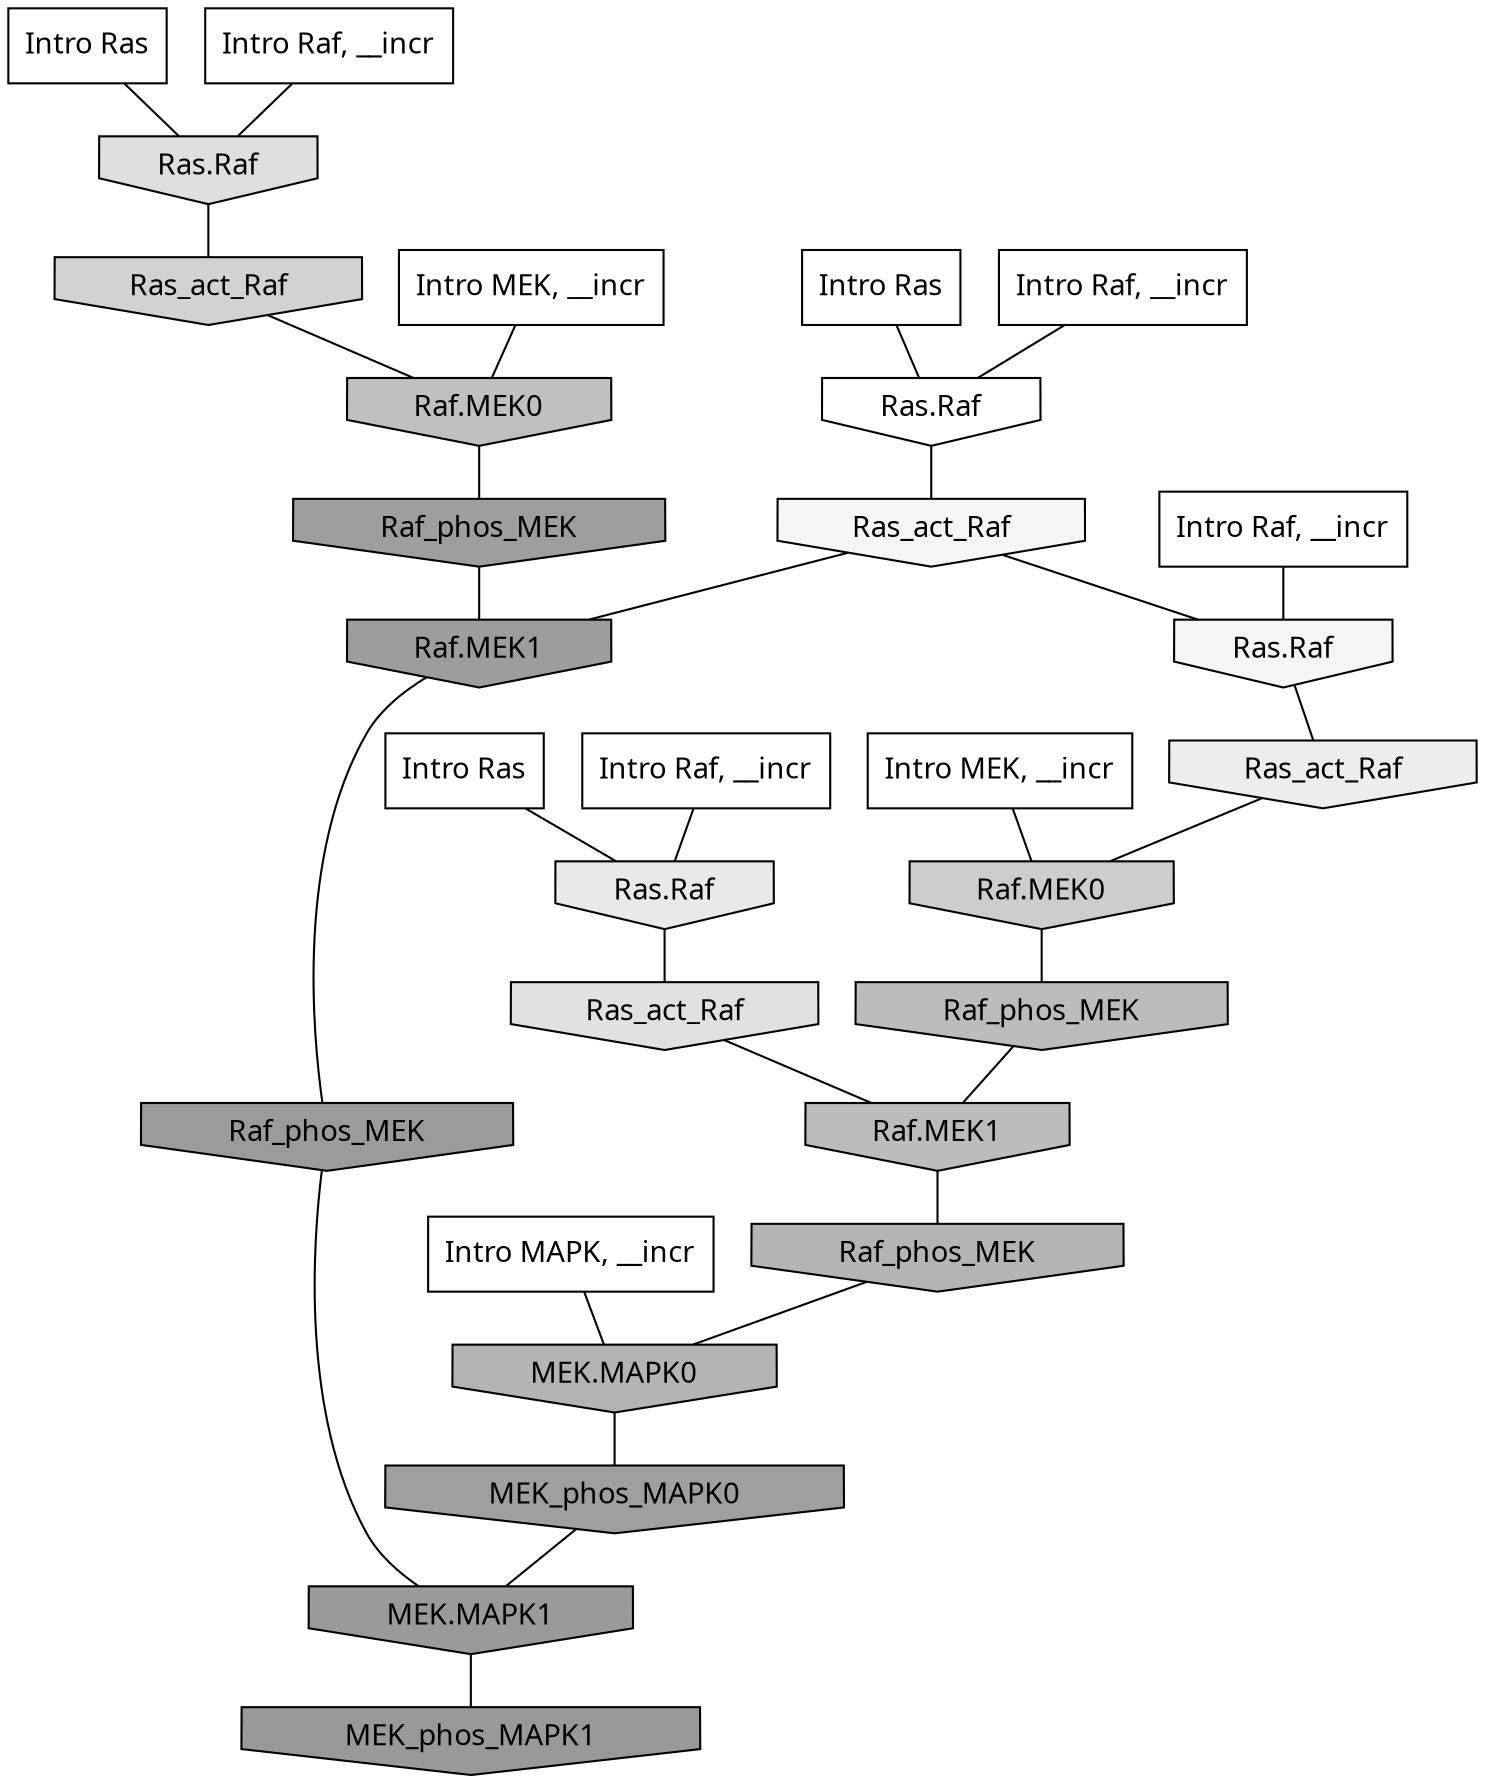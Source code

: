 digraph G{
  rankdir="TB";
  ranksep=0.30;
  node [fontname="CMU Serif"];
  edge [fontname="CMU Serif"];
  
  1 [label="Intro Ras", shape=rectangle, style=filled, fillcolor="0.000 0.000 1.000"]
  
  10 [label="Intro Ras", shape=rectangle, style=filled, fillcolor="0.000 0.000 1.000"]
  
  23 [label="Intro Ras", shape=rectangle, style=filled, fillcolor="0.000 0.000 1.000"]
  
  420 [label="Intro Raf, __incr", shape=rectangle, style=filled, fillcolor="0.000 0.000 1.000"]
  
  837 [label="Intro Raf, __incr", shape=rectangle, style=filled, fillcolor="0.000 0.000 1.000"]
  
  975 [label="Intro Raf, __incr", shape=rectangle, style=filled, fillcolor="0.000 0.000 1.000"]
  
  1096 [label="Intro Raf, __incr", shape=rectangle, style=filled, fillcolor="0.000 0.000 1.000"]
  
  1782 [label="Intro MEK, __incr", shape=rectangle, style=filled, fillcolor="0.000 0.000 1.000"]
  
  1841 [label="Intro MEK, __incr", shape=rectangle, style=filled, fillcolor="0.000 0.000 1.000"]
  
  2111 [label="Intro MAPK, __incr", shape=rectangle, style=filled, fillcolor="0.000 0.000 1.000"]
  
  3236 [label="Ras.Raf", shape=invhouse, style=filled, fillcolor="0.000 0.000 1.000"]
  
  3581 [label="Ras_act_Raf", shape=invhouse, style=filled, fillcolor="0.000 0.000 0.959"]
  
  3583 [label="Ras.Raf", shape=invhouse, style=filled, fillcolor="0.000 0.000 0.959"]
  
  3948 [label="Ras_act_Raf", shape=invhouse, style=filled, fillcolor="0.000 0.000 0.927"]
  
  4199 [label="Ras.Raf", shape=invhouse, style=filled, fillcolor="0.000 0.000 0.911"]
  
  4665 [label="Ras_act_Raf", shape=invhouse, style=filled, fillcolor="0.000 0.000 0.879"]
  
  4758 [label="Ras.Raf", shape=invhouse, style=filled, fillcolor="0.000 0.000 0.874"]
  
  5634 [label="Ras_act_Raf", shape=invhouse, style=filled, fillcolor="0.000 0.000 0.821"]
  
  5975 [label="Raf.MEK0", shape=invhouse, style=filled, fillcolor="0.000 0.000 0.804"]
  
  7248 [label="Raf.MEK0", shape=invhouse, style=filled, fillcolor="0.000 0.000 0.752"]
  
  7675 [label="Raf_phos_MEK", shape=invhouse, style=filled, fillcolor="0.000 0.000 0.738"]
  
  7743 [label="Raf.MEK1", shape=invhouse, style=filled, fillcolor="0.000 0.000 0.736"]
  
  8699 [label="Raf_phos_MEK", shape=invhouse, style=filled, fillcolor="0.000 0.000 0.707"]
  
  8701 [label="MEK.MAPK0", shape=invhouse, style=filled, fillcolor="0.000 0.000 0.707"]
  
  12705 [label="MEK_phos_MAPK0", shape=invhouse, style=filled, fillcolor="0.000 0.000 0.623"]
  
  13070 [label="Raf_phos_MEK", shape=invhouse, style=filled, fillcolor="0.000 0.000 0.618"]
  
  13268 [label="Raf.MEK1", shape=invhouse, style=filled, fillcolor="0.000 0.000 0.614"]
  
  13655 [label="Raf_phos_MEK", shape=invhouse, style=filled, fillcolor="0.000 0.000 0.608"]
  
  14042 [label="MEK.MAPK1", shape=invhouse, style=filled, fillcolor="0.000 0.000 0.603"]
  
  14290 [label="MEK_phos_MAPK1", shape=invhouse, style=filled, fillcolor="0.000 0.000 0.600"]
  
  
  14042 -> 14290 [dir=none, color="0.000 0.000 0.000"] 
  13655 -> 14042 [dir=none, color="0.000 0.000 0.000"] 
  13268 -> 13655 [dir=none, color="0.000 0.000 0.000"] 
  13070 -> 13268 [dir=none, color="0.000 0.000 0.000"] 
  12705 -> 14042 [dir=none, color="0.000 0.000 0.000"] 
  8701 -> 12705 [dir=none, color="0.000 0.000 0.000"] 
  8699 -> 8701 [dir=none, color="0.000 0.000 0.000"] 
  7743 -> 8699 [dir=none, color="0.000 0.000 0.000"] 
  7675 -> 7743 [dir=none, color="0.000 0.000 0.000"] 
  7248 -> 13070 [dir=none, color="0.000 0.000 0.000"] 
  5975 -> 7675 [dir=none, color="0.000 0.000 0.000"] 
  5634 -> 7248 [dir=none, color="0.000 0.000 0.000"] 
  4758 -> 5634 [dir=none, color="0.000 0.000 0.000"] 
  4665 -> 7743 [dir=none, color="0.000 0.000 0.000"] 
  4199 -> 4665 [dir=none, color="0.000 0.000 0.000"] 
  3948 -> 5975 [dir=none, color="0.000 0.000 0.000"] 
  3583 -> 3948 [dir=none, color="0.000 0.000 0.000"] 
  3581 -> 3583 [dir=none, color="0.000 0.000 0.000"] 
  3581 -> 13268 [dir=none, color="0.000 0.000 0.000"] 
  3236 -> 3581 [dir=none, color="0.000 0.000 0.000"] 
  2111 -> 8701 [dir=none, color="0.000 0.000 0.000"] 
  1841 -> 5975 [dir=none, color="0.000 0.000 0.000"] 
  1782 -> 7248 [dir=none, color="0.000 0.000 0.000"] 
  1096 -> 4758 [dir=none, color="0.000 0.000 0.000"] 
  975 -> 3583 [dir=none, color="0.000 0.000 0.000"] 
  837 -> 3236 [dir=none, color="0.000 0.000 0.000"] 
  420 -> 4199 [dir=none, color="0.000 0.000 0.000"] 
  23 -> 4199 [dir=none, color="0.000 0.000 0.000"] 
  10 -> 3236 [dir=none, color="0.000 0.000 0.000"] 
  1 -> 4758 [dir=none, color="0.000 0.000 0.000"] 
  
  }
